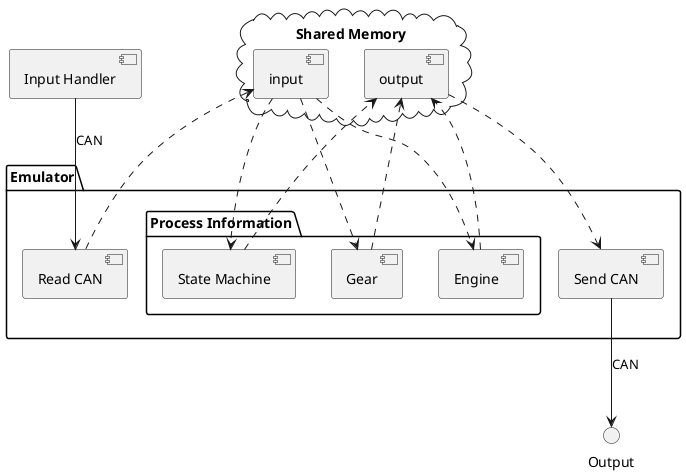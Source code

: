 @startuml
package "Emulator"{
    [Read CAN]
    package "Process Information" {
        [State Machine] 
        [Engine]
        [Gear]
    } 
    [Send CAN]    
}
cloud "Shared Memory"{
    [input]
    [output]
}

[Input Handler] --> [Read CAN] : CAN
[input] <.. [Read CAN]

[input] ..> [State Machine]
[input] ..> [Engine]
[input] ..> [Gear]

[State Machine] ..> [output]
[Engine] ..> [output]
[Gear] ..> [output]

[output] ..> [Send CAN]

[Send CAN] --> Output : CAN

@enduml
